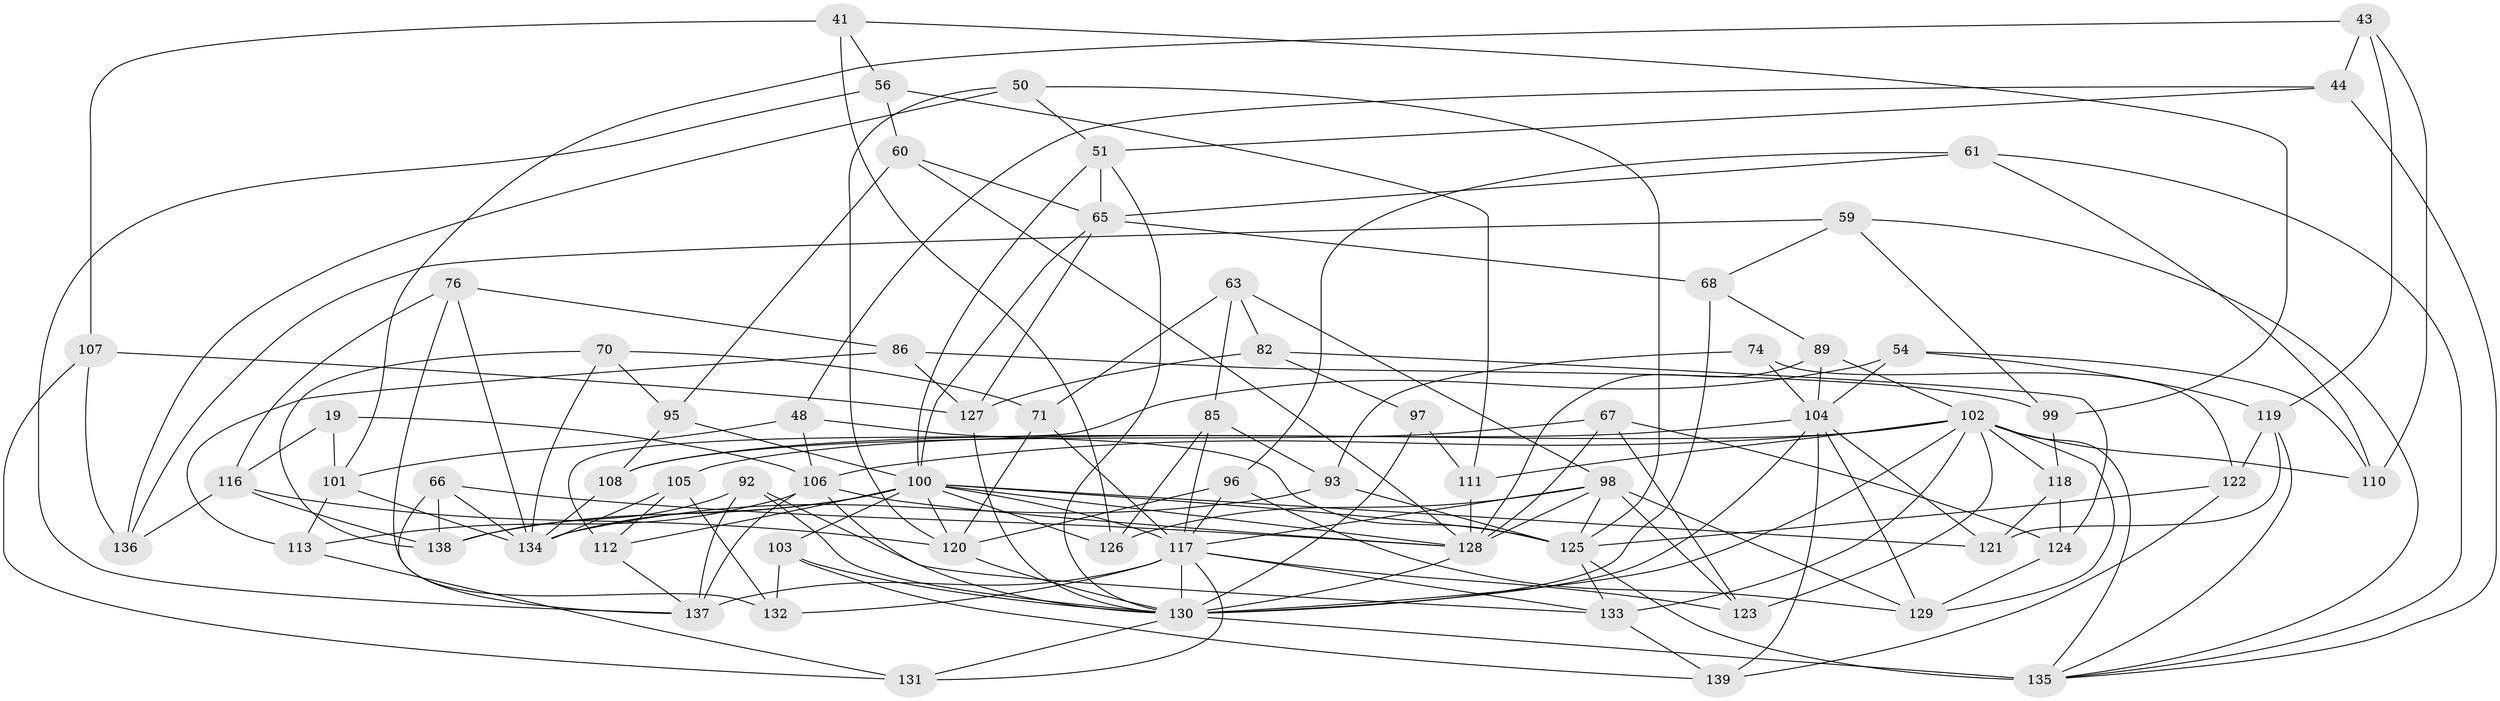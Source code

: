 // original degree distribution, {4: 1.0}
// Generated by graph-tools (version 1.1) at 2025/01/03/04/25 22:01:40]
// undirected, 69 vertices, 173 edges
graph export_dot {
graph [start="1"]
  node [color=gray90,style=filled];
  19;
  41;
  43;
  44;
  48;
  50;
  51 [super="+8"];
  54;
  56;
  59;
  60;
  61;
  63;
  65 [super="+1+7"];
  66;
  67;
  68 [super="+2"];
  70;
  71;
  74;
  76;
  82;
  85;
  86;
  89;
  92;
  93;
  95;
  96;
  97;
  98 [super="+88"];
  99;
  100 [super="+49+45"];
  101 [super="+52"];
  102 [super="+75+23"];
  103;
  104 [super="+10+79"];
  105;
  106 [super="+18+69+83"];
  107;
  108;
  110;
  111 [super="+53"];
  112;
  113;
  116 [super="+55"];
  117 [super="+32+9+47+25+36"];
  118;
  119 [super="+115"];
  120 [super="+39"];
  121;
  122 [super="+13"];
  123;
  124;
  125 [super="+84"];
  126;
  127 [super="+40"];
  128 [super="+20+78+29"];
  129 [super="+33"];
  130 [super="+91"];
  131;
  132;
  133 [super="+94+72"];
  134 [super="+109"];
  135 [super="+90+114+87"];
  136;
  137 [super="+64"];
  138 [super="+16"];
  139;
  19 -- 101;
  19 -- 106 [weight=2];
  19 -- 116;
  41 -- 126;
  41 -- 56;
  41 -- 107;
  41 -- 99;
  43 -- 110;
  43 -- 44;
  43 -- 119;
  43 -- 101;
  44 -- 48;
  44 -- 51;
  44 -- 135;
  48 -- 106;
  48 -- 101;
  48 -- 125;
  50 -- 51;
  50 -- 136;
  50 -- 125;
  50 -- 120;
  51 -- 65 [weight=2];
  51 -- 100;
  51 -- 130;
  54 -- 104;
  54 -- 112;
  54 -- 119;
  54 -- 110;
  56 -- 111;
  56 -- 60;
  56 -- 137;
  59 -- 68;
  59 -- 136;
  59 -- 99;
  59 -- 135;
  60 -- 95;
  60 -- 65;
  60 -- 128;
  61 -- 65;
  61 -- 110;
  61 -- 96;
  61 -- 135;
  63 -- 71;
  63 -- 98;
  63 -- 82;
  63 -- 85;
  65 -- 68 [weight=2];
  65 -- 127;
  65 -- 100;
  66 -- 138;
  66 -- 128;
  66 -- 137;
  66 -- 134;
  67 -- 108;
  67 -- 123;
  67 -- 124;
  67 -- 128;
  68 -- 89;
  68 -- 130 [weight=2];
  70 -- 138;
  70 -- 95;
  70 -- 71;
  70 -- 134;
  71 -- 117;
  71 -- 120;
  74 -- 93;
  74 -- 122 [weight=2];
  74 -- 104;
  76 -- 134;
  76 -- 86;
  76 -- 132;
  76 -- 116;
  82 -- 97;
  82 -- 124;
  82 -- 127;
  85 -- 126;
  85 -- 93;
  85 -- 117;
  86 -- 113;
  86 -- 99;
  86 -- 127;
  89 -- 104;
  89 -- 128;
  89 -- 102;
  92 -- 133;
  92 -- 138;
  92 -- 137;
  92 -- 130;
  93 -- 125;
  93 -- 134;
  95 -- 108;
  95 -- 100;
  96 -- 120;
  96 -- 129;
  96 -- 117;
  97 -- 111;
  97 -- 130 [weight=2];
  98 -- 123;
  98 -- 125 [weight=2];
  98 -- 128 [weight=2];
  98 -- 129 [weight=2];
  98 -- 117;
  98 -- 126;
  99 -- 118;
  100 -- 128 [weight=2];
  100 -- 117 [weight=2];
  100 -- 103;
  100 -- 134 [weight=2];
  100 -- 126;
  100 -- 138;
  100 -- 112;
  100 -- 121;
  100 -- 125;
  100 -- 120;
  101 -- 113;
  101 -- 134 [weight=2];
  102 -- 123;
  102 -- 133 [weight=4];
  102 -- 129;
  102 -- 111;
  102 -- 118;
  102 -- 105;
  102 -- 110;
  102 -- 135 [weight=3];
  102 -- 130;
  102 -- 106;
  103 -- 132;
  103 -- 139;
  103 -- 130;
  104 -- 139;
  104 -- 121;
  104 -- 129;
  104 -- 108;
  104 -- 130;
  105 -- 132;
  105 -- 112;
  105 -- 134;
  106 -- 130 [weight=2];
  106 -- 113;
  106 -- 128 [weight=2];
  106 -- 137;
  107 -- 127;
  107 -- 136;
  107 -- 131;
  108 -- 134;
  111 -- 128 [weight=3];
  112 -- 137;
  113 -- 131;
  116 -- 120;
  116 -- 136;
  116 -- 138 [weight=2];
  117 -- 132;
  117 -- 137 [weight=3];
  117 -- 123;
  117 -- 131;
  117 -- 133 [weight=2];
  117 -- 130 [weight=2];
  118 -- 124;
  118 -- 121;
  119 -- 122 [weight=2];
  119 -- 121;
  119 -- 135;
  120 -- 130;
  122 -- 139;
  122 -- 125;
  124 -- 129;
  125 -- 135 [weight=3];
  125 -- 133 [weight=2];
  127 -- 130 [weight=2];
  128 -- 130;
  130 -- 135 [weight=4];
  130 -- 131;
  133 -- 139;
}
